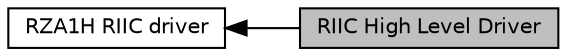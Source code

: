 digraph "RIIC High Level Driver"
{
  edge [fontname="Helvetica",fontsize="10",labelfontname="Helvetica",labelfontsize="10"];
  node [fontname="Helvetica",fontsize="10",shape=box];
  rankdir=LR;
  Node1 [label="RIIC High Level Driver",height=0.2,width=0.4,color="black", fillcolor="grey75", style="filled", fontcolor="black",tooltip="This interface provides access to RIIC Peripheral."];
  Node2 [label="RZA1H RIIC driver",height=0.2,width=0.4,color="black", fillcolor="white", style="filled",URL="$d4/dbd/group__SSGSTARC__56__RIIC__API.html",tooltip="This interface provides access to the RIIC peripheral on the RZA1H board. See RIIC High Level Driver ..."];
  Node2->Node1 [shape=plaintext, dir="back", style="solid"];
}
